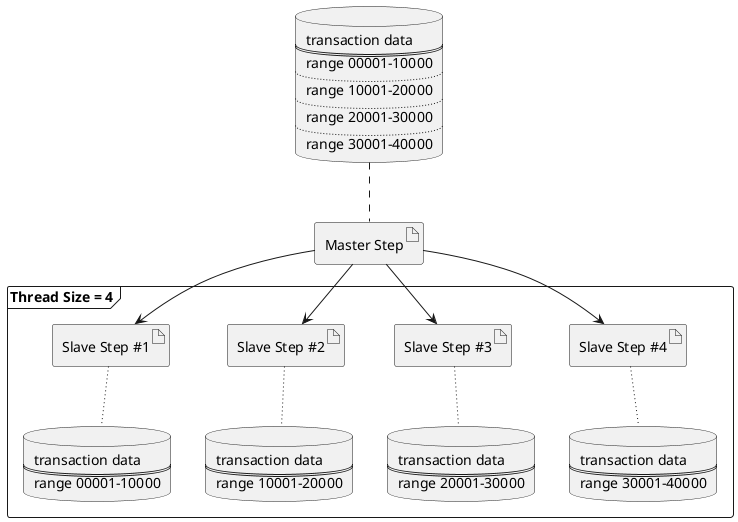 @startuml

artifact "Master Step" as master
database db0 [
transaction data
====
range 00001-10000
....
range 10001-20000
....
range 20001-30000
....
range 30001-40000
]

frame "Thread Size = 4" {
  artifact "Slave Step #4" as slave4
  artifact "Slave Step #3" as slave3
  artifact "Slave Step #2" as slave2
  artifact "Slave Step #1" as slave1

database db1 [
transaction data
====
range 00001-10000
]

database db2 [
transaction data
====
range 10001-20000
]

database db3 [
transaction data
====
range 20001-30000
]

database db4 [
transaction data
====
range 30001-40000
]
}

master .up. db0

master -down-> slave1
master -down-> slave2
master -down-> slave3
master -down-> slave4

slave1 ~down~ db1
slave2 ~down~ db2
slave3 ~down~ db3
slave4 ~down~ db4

'Set styles such as format and color of each figure
skinparam Note {
  BackgroundColor #b1f8fa
  BorderColor black
}

skinparam Class {
  BorderColor black
  ArrowColor black
}

skinparam Activity {
  BorderColor black
  ArrowColor black
}

skinparam Sequence {
  BorderColor black
  ActorBorderColor black
  ArrowColor black
  LifeLineBorderColor black
  BoxLineColor black
  ParticipantBorderColor black
}

skinparam componentStyle uml2

skinparam Component {
  BorderColor black
  ArrowColor black
}

skinparam Interface {
  BorderColor black
  ArrowColor black
}

@enduml
